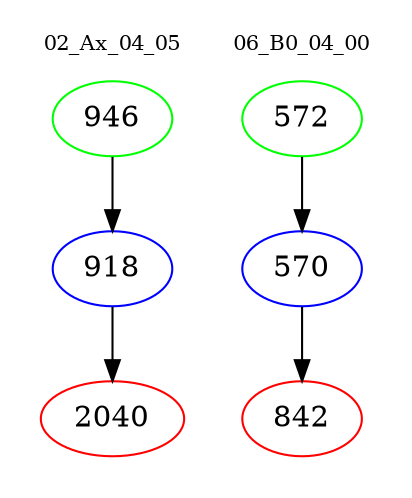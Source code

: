digraph{
subgraph cluster_0 {
color = white
label = "02_Ax_04_05";
fontsize=10;
T0_946 [label="946", color="green"]
T0_946 -> T0_918 [color="black"]
T0_918 [label="918", color="blue"]
T0_918 -> T0_2040 [color="black"]
T0_2040 [label="2040", color="red"]
}
subgraph cluster_1 {
color = white
label = "06_B0_04_00";
fontsize=10;
T1_572 [label="572", color="green"]
T1_572 -> T1_570 [color="black"]
T1_570 [label="570", color="blue"]
T1_570 -> T1_842 [color="black"]
T1_842 [label="842", color="red"]
}
}
